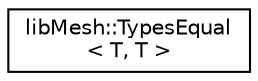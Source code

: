 digraph "类继承关系图"
{
 // INTERACTIVE_SVG=YES
  edge [fontname="Helvetica",fontsize="10",labelfontname="Helvetica",labelfontsize="10"];
  node [fontname="Helvetica",fontsize="10",shape=record];
  rankdir="LR";
  Node1 [label="libMesh::TypesEqual\l\< T, T \>",height=0.2,width=0.4,color="black", fillcolor="white", style="filled",URL="$structlibMesh_1_1TypesEqual_3_01T_00_01T_01_4.html"];
}
